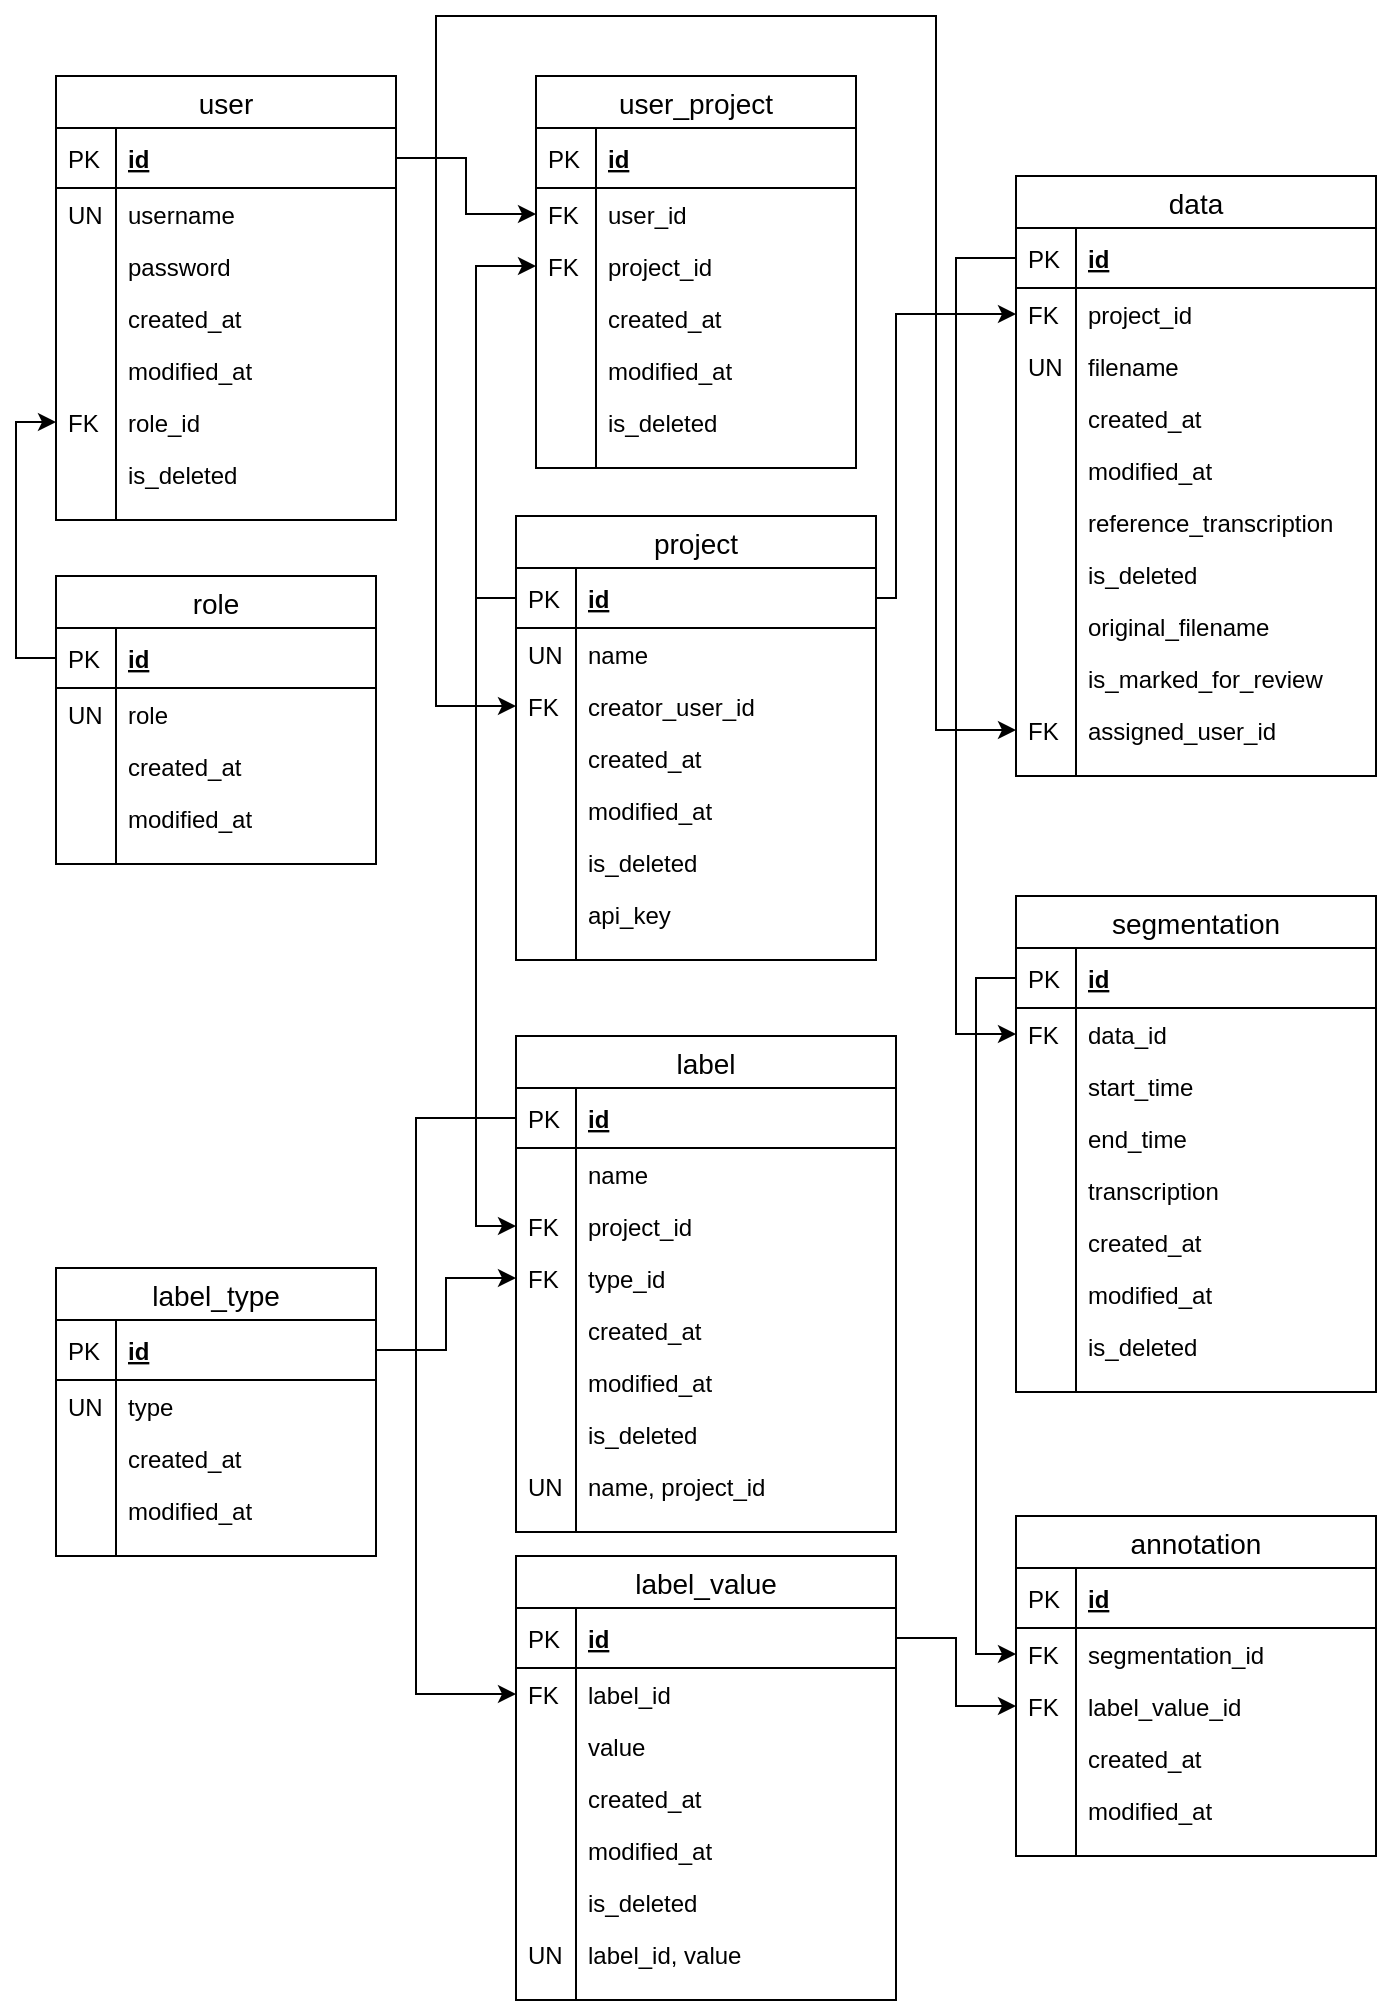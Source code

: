 <mxfile version="13.1.11" type="device"><diagram id="2tr82ef9kaFeDOgbSpE1" name="Page-1"><mxGraphModel dx="946" dy="646" grid="1" gridSize="10" guides="1" tooltips="1" connect="1" arrows="1" fold="1" page="1" pageScale="1" pageWidth="850" pageHeight="1100" math="0" shadow="0"><root><mxCell id="0"/><mxCell id="1" parent="0"/><mxCell id="nWLh1AnbuUHk495yyn_A-1" value="user" style="swimlane;fontStyle=0;childLayout=stackLayout;horizontal=1;startSize=26;horizontalStack=0;resizeParent=1;resizeParentMax=0;resizeLast=0;collapsible=1;marginBottom=0;align=center;fontSize=14;" parent="1" vertex="1"><mxGeometry x="40" y="80" width="170" height="222" as="geometry"/></mxCell><mxCell id="nWLh1AnbuUHk495yyn_A-2" value="id" style="shape=partialRectangle;top=0;left=0;right=0;bottom=1;align=left;verticalAlign=middle;fillColor=none;spacingLeft=34;spacingRight=4;overflow=hidden;rotatable=0;points=[[0,0.5],[1,0.5]];portConstraint=eastwest;dropTarget=0;fontStyle=5;fontSize=12;" parent="nWLh1AnbuUHk495yyn_A-1" vertex="1"><mxGeometry y="26" width="170" height="30" as="geometry"/></mxCell><mxCell id="nWLh1AnbuUHk495yyn_A-3" value="PK" style="shape=partialRectangle;top=0;left=0;bottom=0;fillColor=none;align=left;verticalAlign=middle;spacingLeft=4;spacingRight=4;overflow=hidden;rotatable=0;points=[];portConstraint=eastwest;part=1;fontSize=12;" parent="nWLh1AnbuUHk495yyn_A-2" vertex="1" connectable="0"><mxGeometry width="30" height="30" as="geometry"/></mxCell><mxCell id="nWLh1AnbuUHk495yyn_A-4" value="username" style="shape=partialRectangle;top=0;left=0;right=0;bottom=0;align=left;verticalAlign=top;fillColor=none;spacingLeft=34;spacingRight=4;overflow=hidden;rotatable=0;points=[[0,0.5],[1,0.5]];portConstraint=eastwest;dropTarget=0;fontSize=12;" parent="nWLh1AnbuUHk495yyn_A-1" vertex="1"><mxGeometry y="56" width="170" height="26" as="geometry"/></mxCell><mxCell id="nWLh1AnbuUHk495yyn_A-5" value="UN" style="shape=partialRectangle;top=0;left=0;bottom=0;fillColor=none;align=left;verticalAlign=top;spacingLeft=4;spacingRight=4;overflow=hidden;rotatable=0;points=[];portConstraint=eastwest;part=1;fontSize=12;" parent="nWLh1AnbuUHk495yyn_A-4" vertex="1" connectable="0"><mxGeometry width="30" height="26" as="geometry"/></mxCell><mxCell id="nWLh1AnbuUHk495yyn_A-6" value="password" style="shape=partialRectangle;top=0;left=0;right=0;bottom=0;align=left;verticalAlign=top;fillColor=none;spacingLeft=34;spacingRight=4;overflow=hidden;rotatable=0;points=[[0,0.5],[1,0.5]];portConstraint=eastwest;dropTarget=0;fontSize=12;" parent="nWLh1AnbuUHk495yyn_A-1" vertex="1"><mxGeometry y="82" width="170" height="26" as="geometry"/></mxCell><mxCell id="nWLh1AnbuUHk495yyn_A-7" value="" style="shape=partialRectangle;top=0;left=0;bottom=0;fillColor=none;align=left;verticalAlign=top;spacingLeft=4;spacingRight=4;overflow=hidden;rotatable=0;points=[];portConstraint=eastwest;part=1;fontSize=12;" parent="nWLh1AnbuUHk495yyn_A-6" vertex="1" connectable="0"><mxGeometry width="30" height="26" as="geometry"/></mxCell><mxCell id="nWLh1AnbuUHk495yyn_A-8" value="created_at" style="shape=partialRectangle;top=0;left=0;right=0;bottom=0;align=left;verticalAlign=top;fillColor=none;spacingLeft=34;spacingRight=4;overflow=hidden;rotatable=0;points=[[0,0.5],[1,0.5]];portConstraint=eastwest;dropTarget=0;fontSize=12;" parent="nWLh1AnbuUHk495yyn_A-1" vertex="1"><mxGeometry y="108" width="170" height="26" as="geometry"/></mxCell><mxCell id="nWLh1AnbuUHk495yyn_A-9" value="" style="shape=partialRectangle;top=0;left=0;bottom=0;fillColor=none;align=left;verticalAlign=top;spacingLeft=4;spacingRight=4;overflow=hidden;rotatable=0;points=[];portConstraint=eastwest;part=1;fontSize=12;" parent="nWLh1AnbuUHk495yyn_A-8" vertex="1" connectable="0"><mxGeometry width="30" height="26" as="geometry"/></mxCell><mxCell id="nWLh1AnbuUHk495yyn_A-37" value="modified_at" style="shape=partialRectangle;top=0;left=0;right=0;bottom=0;align=left;verticalAlign=top;fillColor=none;spacingLeft=34;spacingRight=4;overflow=hidden;rotatable=0;points=[[0,0.5],[1,0.5]];portConstraint=eastwest;dropTarget=0;fontSize=12;" parent="nWLh1AnbuUHk495yyn_A-1" vertex="1"><mxGeometry y="134" width="170" height="26" as="geometry"/></mxCell><mxCell id="nWLh1AnbuUHk495yyn_A-38" value="" style="shape=partialRectangle;top=0;left=0;bottom=0;fillColor=none;align=left;verticalAlign=top;spacingLeft=4;spacingRight=4;overflow=hidden;rotatable=0;points=[];portConstraint=eastwest;part=1;fontSize=12;" parent="nWLh1AnbuUHk495yyn_A-37" vertex="1" connectable="0"><mxGeometry width="30" height="26" as="geometry"/></mxCell><mxCell id="nWLh1AnbuUHk495yyn_A-41" value="role_id" style="shape=partialRectangle;top=0;left=0;right=0;bottom=0;align=left;verticalAlign=top;fillColor=none;spacingLeft=34;spacingRight=4;overflow=hidden;rotatable=0;points=[[0,0.5],[1,0.5]];portConstraint=eastwest;dropTarget=0;fontSize=12;" parent="nWLh1AnbuUHk495yyn_A-1" vertex="1"><mxGeometry y="160" width="170" height="26" as="geometry"/></mxCell><mxCell id="nWLh1AnbuUHk495yyn_A-42" value="FK" style="shape=partialRectangle;top=0;left=0;bottom=0;fillColor=none;align=left;verticalAlign=top;spacingLeft=4;spacingRight=4;overflow=hidden;rotatable=0;points=[];portConstraint=eastwest;part=1;fontSize=12;" parent="nWLh1AnbuUHk495yyn_A-41" vertex="1" connectable="0"><mxGeometry width="30" height="26" as="geometry"/></mxCell><mxCell id="nWLh1AnbuUHk495yyn_A-141" value="is_deleted" style="shape=partialRectangle;top=0;left=0;right=0;bottom=0;align=left;verticalAlign=top;fillColor=none;spacingLeft=34;spacingRight=4;overflow=hidden;rotatable=0;points=[[0,0.5],[1,0.5]];portConstraint=eastwest;dropTarget=0;fontSize=12;" parent="nWLh1AnbuUHk495yyn_A-1" vertex="1"><mxGeometry y="186" width="170" height="26" as="geometry"/></mxCell><mxCell id="nWLh1AnbuUHk495yyn_A-142" value="" style="shape=partialRectangle;top=0;left=0;bottom=0;fillColor=none;align=left;verticalAlign=top;spacingLeft=4;spacingRight=4;overflow=hidden;rotatable=0;points=[];portConstraint=eastwest;part=1;fontSize=12;" parent="nWLh1AnbuUHk495yyn_A-141" vertex="1" connectable="0"><mxGeometry width="30" height="26" as="geometry"/></mxCell><mxCell id="nWLh1AnbuUHk495yyn_A-10" value="" style="shape=partialRectangle;top=0;left=0;right=0;bottom=0;align=left;verticalAlign=top;fillColor=none;spacingLeft=34;spacingRight=4;overflow=hidden;rotatable=0;points=[[0,0.5],[1,0.5]];portConstraint=eastwest;dropTarget=0;fontSize=12;" parent="nWLh1AnbuUHk495yyn_A-1" vertex="1"><mxGeometry y="212" width="170" height="10" as="geometry"/></mxCell><mxCell id="nWLh1AnbuUHk495yyn_A-11" value="" style="shape=partialRectangle;top=0;left=0;bottom=0;fillColor=none;align=left;verticalAlign=top;spacingLeft=4;spacingRight=4;overflow=hidden;rotatable=0;points=[];portConstraint=eastwest;part=1;fontSize=12;" parent="nWLh1AnbuUHk495yyn_A-10" vertex="1" connectable="0"><mxGeometry width="30" height="10" as="geometry"/></mxCell><mxCell id="nWLh1AnbuUHk495yyn_A-12" value="project" style="swimlane;fontStyle=0;childLayout=stackLayout;horizontal=1;startSize=26;horizontalStack=0;resizeParent=1;resizeParentMax=0;resizeLast=0;collapsible=1;marginBottom=0;align=center;fontSize=14;" parent="1" vertex="1"><mxGeometry x="270" y="300" width="180" height="222" as="geometry"><mxRectangle x="270" y="300" width="70" height="26" as="alternateBounds"/></mxGeometry></mxCell><mxCell id="nWLh1AnbuUHk495yyn_A-13" value="id" style="shape=partialRectangle;top=0;left=0;right=0;bottom=1;align=left;verticalAlign=middle;fillColor=none;spacingLeft=34;spacingRight=4;overflow=hidden;rotatable=0;points=[[0,0.5],[1,0.5]];portConstraint=eastwest;dropTarget=0;fontStyle=5;fontSize=12;" parent="nWLh1AnbuUHk495yyn_A-12" vertex="1"><mxGeometry y="26" width="180" height="30" as="geometry"/></mxCell><mxCell id="nWLh1AnbuUHk495yyn_A-14" value="PK" style="shape=partialRectangle;top=0;left=0;bottom=0;fillColor=none;align=left;verticalAlign=middle;spacingLeft=4;spacingRight=4;overflow=hidden;rotatable=0;points=[];portConstraint=eastwest;part=1;fontSize=12;" parent="nWLh1AnbuUHk495yyn_A-13" vertex="1" connectable="0"><mxGeometry width="30" height="30" as="geometry"/></mxCell><mxCell id="nWLh1AnbuUHk495yyn_A-15" value="name" style="shape=partialRectangle;top=0;left=0;right=0;bottom=0;align=left;verticalAlign=top;fillColor=none;spacingLeft=34;spacingRight=4;overflow=hidden;rotatable=0;points=[[0,0.5],[1,0.5]];portConstraint=eastwest;dropTarget=0;fontSize=12;" parent="nWLh1AnbuUHk495yyn_A-12" vertex="1"><mxGeometry y="56" width="180" height="26" as="geometry"/></mxCell><mxCell id="nWLh1AnbuUHk495yyn_A-16" value="UN" style="shape=partialRectangle;top=0;left=0;bottom=0;fillColor=none;align=left;verticalAlign=top;spacingLeft=4;spacingRight=4;overflow=hidden;rotatable=0;points=[];portConstraint=eastwest;part=1;fontSize=12;" parent="nWLh1AnbuUHk495yyn_A-15" vertex="1" connectable="0"><mxGeometry width="30" height="26" as="geometry"/></mxCell><mxCell id="nWLh1AnbuUHk495yyn_A-17" value="creator_user_id" style="shape=partialRectangle;top=0;left=0;right=0;bottom=0;align=left;verticalAlign=top;fillColor=none;spacingLeft=34;spacingRight=4;overflow=hidden;rotatable=0;points=[[0,0.5],[1,0.5]];portConstraint=eastwest;dropTarget=0;fontSize=12;" parent="nWLh1AnbuUHk495yyn_A-12" vertex="1"><mxGeometry y="82" width="180" height="26" as="geometry"/></mxCell><mxCell id="nWLh1AnbuUHk495yyn_A-18" value="FK" style="shape=partialRectangle;top=0;left=0;bottom=0;fillColor=none;align=left;verticalAlign=top;spacingLeft=4;spacingRight=4;overflow=hidden;rotatable=0;points=[];portConstraint=eastwest;part=1;fontSize=12;" parent="nWLh1AnbuUHk495yyn_A-17" vertex="1" connectable="0"><mxGeometry width="30" height="26" as="geometry"/></mxCell><mxCell id="nWLh1AnbuUHk495yyn_A-19" value="created_at" style="shape=partialRectangle;top=0;left=0;right=0;bottom=0;align=left;verticalAlign=top;fillColor=none;spacingLeft=34;spacingRight=4;overflow=hidden;rotatable=0;points=[[0,0.5],[1,0.5]];portConstraint=eastwest;dropTarget=0;fontSize=12;" parent="nWLh1AnbuUHk495yyn_A-12" vertex="1"><mxGeometry y="108" width="180" height="26" as="geometry"/></mxCell><mxCell id="nWLh1AnbuUHk495yyn_A-20" value="" style="shape=partialRectangle;top=0;left=0;bottom=0;fillColor=none;align=left;verticalAlign=top;spacingLeft=4;spacingRight=4;overflow=hidden;rotatable=0;points=[];portConstraint=eastwest;part=1;fontSize=12;" parent="nWLh1AnbuUHk495yyn_A-19" vertex="1" connectable="0"><mxGeometry width="30" height="26" as="geometry"/></mxCell><mxCell id="nWLh1AnbuUHk495yyn_A-79" value="modified_at" style="shape=partialRectangle;top=0;left=0;right=0;bottom=0;align=left;verticalAlign=top;fillColor=none;spacingLeft=34;spacingRight=4;overflow=hidden;rotatable=0;points=[[0,0.5],[1,0.5]];portConstraint=eastwest;dropTarget=0;fontSize=12;" parent="nWLh1AnbuUHk495yyn_A-12" vertex="1"><mxGeometry y="134" width="180" height="26" as="geometry"/></mxCell><mxCell id="nWLh1AnbuUHk495yyn_A-80" value="" style="shape=partialRectangle;top=0;left=0;bottom=0;fillColor=none;align=left;verticalAlign=top;spacingLeft=4;spacingRight=4;overflow=hidden;rotatable=0;points=[];portConstraint=eastwest;part=1;fontSize=12;" parent="nWLh1AnbuUHk495yyn_A-79" vertex="1" connectable="0"><mxGeometry width="30" height="26" as="geometry"/></mxCell><mxCell id="nWLh1AnbuUHk495yyn_A-145" value="is_deleted" style="shape=partialRectangle;top=0;left=0;right=0;bottom=0;align=left;verticalAlign=top;fillColor=none;spacingLeft=34;spacingRight=4;overflow=hidden;rotatable=0;points=[[0,0.5],[1,0.5]];portConstraint=eastwest;dropTarget=0;fontSize=12;" parent="nWLh1AnbuUHk495yyn_A-12" vertex="1"><mxGeometry y="160" width="180" height="26" as="geometry"/></mxCell><mxCell id="nWLh1AnbuUHk495yyn_A-146" value="" style="shape=partialRectangle;top=0;left=0;bottom=0;fillColor=none;align=left;verticalAlign=top;spacingLeft=4;spacingRight=4;overflow=hidden;rotatable=0;points=[];portConstraint=eastwest;part=1;fontSize=12;" parent="nWLh1AnbuUHk495yyn_A-145" vertex="1" connectable="0"><mxGeometry width="30" height="26" as="geometry"/></mxCell><mxCell id="nWLh1AnbuUHk495yyn_A-185" value="api_key" style="shape=partialRectangle;top=0;left=0;right=0;bottom=0;align=left;verticalAlign=top;fillColor=none;spacingLeft=34;spacingRight=4;overflow=hidden;rotatable=0;points=[[0,0.5],[1,0.5]];portConstraint=eastwest;dropTarget=0;fontSize=12;" parent="nWLh1AnbuUHk495yyn_A-12" vertex="1"><mxGeometry y="186" width="180" height="26" as="geometry"/></mxCell><mxCell id="nWLh1AnbuUHk495yyn_A-186" value="" style="shape=partialRectangle;top=0;left=0;bottom=0;fillColor=none;align=left;verticalAlign=top;spacingLeft=4;spacingRight=4;overflow=hidden;rotatable=0;points=[];portConstraint=eastwest;part=1;fontSize=12;" parent="nWLh1AnbuUHk495yyn_A-185" vertex="1" connectable="0"><mxGeometry width="30" height="26" as="geometry"/></mxCell><mxCell id="nWLh1AnbuUHk495yyn_A-147" value="" style="shape=partialRectangle;top=0;left=0;right=0;bottom=0;align=left;verticalAlign=top;fillColor=none;spacingLeft=34;spacingRight=4;overflow=hidden;rotatable=0;points=[[0,0.5],[1,0.5]];portConstraint=eastwest;dropTarget=0;fontSize=12;" parent="nWLh1AnbuUHk495yyn_A-12" vertex="1"><mxGeometry y="212" width="180" height="10" as="geometry"/></mxCell><mxCell id="nWLh1AnbuUHk495yyn_A-148" value="" style="shape=partialRectangle;top=0;left=0;bottom=0;fillColor=none;align=left;verticalAlign=top;spacingLeft=4;spacingRight=4;overflow=hidden;rotatable=0;points=[];portConstraint=eastwest;part=1;fontSize=12;" parent="nWLh1AnbuUHk495yyn_A-147" vertex="1" connectable="0"><mxGeometry width="30" height="10" as="geometry"/></mxCell><mxCell id="nWLh1AnbuUHk495yyn_A-23" value="role" style="swimlane;fontStyle=0;childLayout=stackLayout;horizontal=1;startSize=26;horizontalStack=0;resizeParent=1;resizeParentMax=0;resizeLast=0;collapsible=1;marginBottom=0;align=center;fontSize=14;" parent="1" vertex="1"><mxGeometry x="40" y="330" width="160" height="144" as="geometry"><mxRectangle x="40" y="330" width="60" height="26" as="alternateBounds"/></mxGeometry></mxCell><mxCell id="nWLh1AnbuUHk495yyn_A-24" value="id" style="shape=partialRectangle;top=0;left=0;right=0;bottom=1;align=left;verticalAlign=middle;fillColor=none;spacingLeft=34;spacingRight=4;overflow=hidden;rotatable=0;points=[[0,0.5],[1,0.5]];portConstraint=eastwest;dropTarget=0;fontStyle=5;fontSize=12;" parent="nWLh1AnbuUHk495yyn_A-23" vertex="1"><mxGeometry y="26" width="160" height="30" as="geometry"/></mxCell><mxCell id="nWLh1AnbuUHk495yyn_A-25" value="PK" style="shape=partialRectangle;top=0;left=0;bottom=0;fillColor=none;align=left;verticalAlign=middle;spacingLeft=4;spacingRight=4;overflow=hidden;rotatable=0;points=[];portConstraint=eastwest;part=1;fontSize=12;" parent="nWLh1AnbuUHk495yyn_A-24" vertex="1" connectable="0"><mxGeometry width="30" height="30" as="geometry"/></mxCell><mxCell id="nWLh1AnbuUHk495yyn_A-26" value="role" style="shape=partialRectangle;top=0;left=0;right=0;bottom=0;align=left;verticalAlign=top;fillColor=none;spacingLeft=34;spacingRight=4;overflow=hidden;rotatable=0;points=[[0,0.5],[1,0.5]];portConstraint=eastwest;dropTarget=0;fontSize=12;" parent="nWLh1AnbuUHk495yyn_A-23" vertex="1"><mxGeometry y="56" width="160" height="26" as="geometry"/></mxCell><mxCell id="nWLh1AnbuUHk495yyn_A-27" value="UN" style="shape=partialRectangle;top=0;left=0;bottom=0;fillColor=none;align=left;verticalAlign=top;spacingLeft=4;spacingRight=4;overflow=hidden;rotatable=0;points=[];portConstraint=eastwest;part=1;fontSize=12;" parent="nWLh1AnbuUHk495yyn_A-26" vertex="1" connectable="0"><mxGeometry width="30" height="26" as="geometry"/></mxCell><mxCell id="nWLh1AnbuUHk495yyn_A-66" value="created_at" style="shape=partialRectangle;top=0;left=0;right=0;bottom=0;align=left;verticalAlign=top;fillColor=none;spacingLeft=34;spacingRight=4;overflow=hidden;rotatable=0;points=[[0,0.5],[1,0.5]];portConstraint=eastwest;dropTarget=0;fontSize=12;" parent="nWLh1AnbuUHk495yyn_A-23" vertex="1"><mxGeometry y="82" width="160" height="26" as="geometry"/></mxCell><mxCell id="nWLh1AnbuUHk495yyn_A-67" value="" style="shape=partialRectangle;top=0;left=0;bottom=0;fillColor=none;align=left;verticalAlign=top;spacingLeft=4;spacingRight=4;overflow=hidden;rotatable=0;points=[];portConstraint=eastwest;part=1;fontSize=12;" parent="nWLh1AnbuUHk495yyn_A-66" vertex="1" connectable="0"><mxGeometry width="30" height="26" as="geometry"/></mxCell><mxCell id="nWLh1AnbuUHk495yyn_A-28" value="modified_at" style="shape=partialRectangle;top=0;left=0;right=0;bottom=0;align=left;verticalAlign=top;fillColor=none;spacingLeft=34;spacingRight=4;overflow=hidden;rotatable=0;points=[[0,0.5],[1,0.5]];portConstraint=eastwest;dropTarget=0;fontSize=12;" parent="nWLh1AnbuUHk495yyn_A-23" vertex="1"><mxGeometry y="108" width="160" height="26" as="geometry"/></mxCell><mxCell id="nWLh1AnbuUHk495yyn_A-29" value="" style="shape=partialRectangle;top=0;left=0;bottom=0;fillColor=none;align=left;verticalAlign=top;spacingLeft=4;spacingRight=4;overflow=hidden;rotatable=0;points=[];portConstraint=eastwest;part=1;fontSize=12;" parent="nWLh1AnbuUHk495yyn_A-28" vertex="1" connectable="0"><mxGeometry width="30" height="26" as="geometry"/></mxCell><mxCell id="nWLh1AnbuUHk495yyn_A-32" value="" style="shape=partialRectangle;top=0;left=0;right=0;bottom=0;align=left;verticalAlign=top;fillColor=none;spacingLeft=34;spacingRight=4;overflow=hidden;rotatable=0;points=[[0,0.5],[1,0.5]];portConstraint=eastwest;dropTarget=0;fontSize=12;" parent="nWLh1AnbuUHk495yyn_A-23" vertex="1"><mxGeometry y="134" width="160" height="10" as="geometry"/></mxCell><mxCell id="nWLh1AnbuUHk495yyn_A-33" value="" style="shape=partialRectangle;top=0;left=0;bottom=0;fillColor=none;align=left;verticalAlign=top;spacingLeft=4;spacingRight=4;overflow=hidden;rotatable=0;points=[];portConstraint=eastwest;part=1;fontSize=12;" parent="nWLh1AnbuUHk495yyn_A-32" vertex="1" connectable="0"><mxGeometry width="30" height="10" as="geometry"/></mxCell><mxCell id="nWLh1AnbuUHk495yyn_A-43" style="edgeStyle=orthogonalEdgeStyle;rounded=0;orthogonalLoop=1;jettySize=auto;html=1;exitX=0;exitY=0.5;exitDx=0;exitDy=0;entryX=0;entryY=0.5;entryDx=0;entryDy=0;" parent="1" source="nWLh1AnbuUHk495yyn_A-24" target="nWLh1AnbuUHk495yyn_A-41" edge="1"><mxGeometry relative="1" as="geometry"/></mxCell><mxCell id="nWLh1AnbuUHk495yyn_A-44" value="data" style="swimlane;fontStyle=0;childLayout=stackLayout;horizontal=1;startSize=26;horizontalStack=0;resizeParent=1;resizeParentMax=0;resizeLast=0;collapsible=1;marginBottom=0;align=center;fontSize=14;" parent="1" vertex="1"><mxGeometry x="520" y="130" width="180" height="300" as="geometry"/></mxCell><mxCell id="nWLh1AnbuUHk495yyn_A-45" value="id" style="shape=partialRectangle;top=0;left=0;right=0;bottom=1;align=left;verticalAlign=middle;fillColor=none;spacingLeft=34;spacingRight=4;overflow=hidden;rotatable=0;points=[[0,0.5],[1,0.5]];portConstraint=eastwest;dropTarget=0;fontStyle=5;fontSize=12;" parent="nWLh1AnbuUHk495yyn_A-44" vertex="1"><mxGeometry y="26" width="180" height="30" as="geometry"/></mxCell><mxCell id="nWLh1AnbuUHk495yyn_A-46" value="PK" style="shape=partialRectangle;top=0;left=0;bottom=0;fillColor=none;align=left;verticalAlign=middle;spacingLeft=4;spacingRight=4;overflow=hidden;rotatable=0;points=[];portConstraint=eastwest;part=1;fontSize=12;" parent="nWLh1AnbuUHk495yyn_A-45" vertex="1" connectable="0"><mxGeometry width="30" height="30" as="geometry"/></mxCell><mxCell id="nWLh1AnbuUHk495yyn_A-47" value="project_id" style="shape=partialRectangle;top=0;left=0;right=0;bottom=0;align=left;verticalAlign=top;fillColor=none;spacingLeft=34;spacingRight=4;overflow=hidden;rotatable=0;points=[[0,0.5],[1,0.5]];portConstraint=eastwest;dropTarget=0;fontSize=12;" parent="nWLh1AnbuUHk495yyn_A-44" vertex="1"><mxGeometry y="56" width="180" height="26" as="geometry"/></mxCell><mxCell id="nWLh1AnbuUHk495yyn_A-48" value="FK" style="shape=partialRectangle;top=0;left=0;bottom=0;fillColor=none;align=left;verticalAlign=top;spacingLeft=4;spacingRight=4;overflow=hidden;rotatable=0;points=[];portConstraint=eastwest;part=1;fontSize=12;" parent="nWLh1AnbuUHk495yyn_A-47" vertex="1" connectable="0"><mxGeometry width="30" height="26" as="geometry"/></mxCell><mxCell id="nWLh1AnbuUHk495yyn_A-51" value="filename" style="shape=partialRectangle;top=0;left=0;right=0;bottom=0;align=left;verticalAlign=top;fillColor=none;spacingLeft=34;spacingRight=4;overflow=hidden;rotatable=0;points=[[0,0.5],[1,0.5]];portConstraint=eastwest;dropTarget=0;fontSize=12;" parent="nWLh1AnbuUHk495yyn_A-44" vertex="1"><mxGeometry y="82" width="180" height="26" as="geometry"/></mxCell><mxCell id="nWLh1AnbuUHk495yyn_A-52" value="UN" style="shape=partialRectangle;top=0;left=0;bottom=0;fillColor=none;align=left;verticalAlign=top;spacingLeft=4;spacingRight=4;overflow=hidden;rotatable=0;points=[];portConstraint=eastwest;part=1;fontSize=12;" parent="nWLh1AnbuUHk495yyn_A-51" vertex="1" connectable="0"><mxGeometry width="30" height="26" as="geometry"/></mxCell><mxCell id="nWLh1AnbuUHk495yyn_A-122" value="created_at" style="shape=partialRectangle;top=0;left=0;right=0;bottom=0;align=left;verticalAlign=top;fillColor=none;spacingLeft=34;spacingRight=4;overflow=hidden;rotatable=0;points=[[0,0.5],[1,0.5]];portConstraint=eastwest;dropTarget=0;fontSize=12;" parent="nWLh1AnbuUHk495yyn_A-44" vertex="1"><mxGeometry y="108" width="180" height="26" as="geometry"/></mxCell><mxCell id="nWLh1AnbuUHk495yyn_A-123" value="" style="shape=partialRectangle;top=0;left=0;bottom=0;fillColor=none;align=left;verticalAlign=top;spacingLeft=4;spacingRight=4;overflow=hidden;rotatable=0;points=[];portConstraint=eastwest;part=1;fontSize=12;" parent="nWLh1AnbuUHk495yyn_A-122" vertex="1" connectable="0"><mxGeometry width="30" height="26" as="geometry"/></mxCell><mxCell id="nWLh1AnbuUHk495yyn_A-124" value="modified_at" style="shape=partialRectangle;top=0;left=0;right=0;bottom=0;align=left;verticalAlign=top;fillColor=none;spacingLeft=34;spacingRight=4;overflow=hidden;rotatable=0;points=[[0,0.5],[1,0.5]];portConstraint=eastwest;dropTarget=0;fontSize=12;" parent="nWLh1AnbuUHk495yyn_A-44" vertex="1"><mxGeometry y="134" width="180" height="26" as="geometry"/></mxCell><mxCell id="nWLh1AnbuUHk495yyn_A-125" value="" style="shape=partialRectangle;top=0;left=0;bottom=0;fillColor=none;align=left;verticalAlign=top;spacingLeft=4;spacingRight=4;overflow=hidden;rotatable=0;points=[];portConstraint=eastwest;part=1;fontSize=12;" parent="nWLh1AnbuUHk495yyn_A-124" vertex="1" connectable="0"><mxGeometry width="30" height="26" as="geometry"/></mxCell><mxCell id="nWLh1AnbuUHk495yyn_A-127" value="reference_transcription" style="shape=partialRectangle;top=0;left=0;right=0;bottom=0;align=left;verticalAlign=top;fillColor=none;spacingLeft=34;spacingRight=4;overflow=hidden;rotatable=0;points=[[0,0.5],[1,0.5]];portConstraint=eastwest;dropTarget=0;fontSize=12;" parent="nWLh1AnbuUHk495yyn_A-44" vertex="1"><mxGeometry y="160" width="180" height="26" as="geometry"/></mxCell><mxCell id="nWLh1AnbuUHk495yyn_A-128" value="" style="shape=partialRectangle;top=0;left=0;bottom=0;fillColor=none;align=left;verticalAlign=top;spacingLeft=4;spacingRight=4;overflow=hidden;rotatable=0;points=[];portConstraint=eastwest;part=1;fontSize=12;" parent="nWLh1AnbuUHk495yyn_A-127" vertex="1" connectable="0"><mxGeometry width="30" height="26" as="geometry"/></mxCell><mxCell id="nWLh1AnbuUHk495yyn_A-139" value="is_deleted" style="shape=partialRectangle;top=0;left=0;right=0;bottom=0;align=left;verticalAlign=top;fillColor=none;spacingLeft=34;spacingRight=4;overflow=hidden;rotatable=0;points=[[0,0.5],[1,0.5]];portConstraint=eastwest;dropTarget=0;fontSize=12;" parent="nWLh1AnbuUHk495yyn_A-44" vertex="1"><mxGeometry y="186" width="180" height="26" as="geometry"/></mxCell><mxCell id="nWLh1AnbuUHk495yyn_A-140" value="" style="shape=partialRectangle;top=0;left=0;bottom=0;fillColor=none;align=left;verticalAlign=top;spacingLeft=4;spacingRight=4;overflow=hidden;rotatable=0;points=[];portConstraint=eastwest;part=1;fontSize=12;" parent="nWLh1AnbuUHk495yyn_A-139" vertex="1" connectable="0"><mxGeometry width="30" height="26" as="geometry"/></mxCell><mxCell id="nWLh1AnbuUHk495yyn_A-183" value="original_filename" style="shape=partialRectangle;top=0;left=0;right=0;bottom=0;align=left;verticalAlign=top;fillColor=none;spacingLeft=34;spacingRight=4;overflow=hidden;rotatable=0;points=[[0,0.5],[1,0.5]];portConstraint=eastwest;dropTarget=0;fontSize=12;" parent="nWLh1AnbuUHk495yyn_A-44" vertex="1"><mxGeometry y="212" width="180" height="26" as="geometry"/></mxCell><mxCell id="nWLh1AnbuUHk495yyn_A-184" value="" style="shape=partialRectangle;top=0;left=0;bottom=0;fillColor=none;align=left;verticalAlign=top;spacingLeft=4;spacingRight=4;overflow=hidden;rotatable=0;points=[];portConstraint=eastwest;part=1;fontSize=12;" parent="nWLh1AnbuUHk495yyn_A-183" vertex="1" connectable="0"><mxGeometry width="30" height="26" as="geometry"/></mxCell><mxCell id="nWLh1AnbuUHk495yyn_A-187" value="is_marked_for_review" style="shape=partialRectangle;top=0;left=0;right=0;bottom=0;align=left;verticalAlign=top;fillColor=none;spacingLeft=34;spacingRight=4;overflow=hidden;rotatable=0;points=[[0,0.5],[1,0.5]];portConstraint=eastwest;dropTarget=0;fontSize=12;" parent="nWLh1AnbuUHk495yyn_A-44" vertex="1"><mxGeometry y="238" width="180" height="26" as="geometry"/></mxCell><mxCell id="nWLh1AnbuUHk495yyn_A-188" value="" style="shape=partialRectangle;top=0;left=0;bottom=0;fillColor=none;align=left;verticalAlign=top;spacingLeft=4;spacingRight=4;overflow=hidden;rotatable=0;points=[];portConstraint=eastwest;part=1;fontSize=12;" parent="nWLh1AnbuUHk495yyn_A-187" vertex="1" connectable="0"><mxGeometry width="30" height="26" as="geometry"/></mxCell><mxCell id="nWLh1AnbuUHk495yyn_A-189" value="assigned_user_id" style="shape=partialRectangle;top=0;left=0;right=0;bottom=0;align=left;verticalAlign=top;fillColor=none;spacingLeft=34;spacingRight=4;overflow=hidden;rotatable=0;points=[[0,0.5],[1,0.5]];portConstraint=eastwest;dropTarget=0;fontSize=12;" parent="nWLh1AnbuUHk495yyn_A-44" vertex="1"><mxGeometry y="264" width="180" height="26" as="geometry"/></mxCell><mxCell id="nWLh1AnbuUHk495yyn_A-190" value="FK" style="shape=partialRectangle;top=0;left=0;bottom=0;fillColor=none;align=left;verticalAlign=top;spacingLeft=4;spacingRight=4;overflow=hidden;rotatable=0;points=[];portConstraint=eastwest;part=1;fontSize=12;" parent="nWLh1AnbuUHk495yyn_A-189" vertex="1" connectable="0"><mxGeometry width="30" height="26" as="geometry"/></mxCell><mxCell id="nWLh1AnbuUHk495yyn_A-53" value="" style="shape=partialRectangle;top=0;left=0;right=0;bottom=0;align=left;verticalAlign=top;fillColor=none;spacingLeft=34;spacingRight=4;overflow=hidden;rotatable=0;points=[[0,0.5],[1,0.5]];portConstraint=eastwest;dropTarget=0;fontSize=12;" parent="nWLh1AnbuUHk495yyn_A-44" vertex="1"><mxGeometry y="290" width="180" height="10" as="geometry"/></mxCell><mxCell id="nWLh1AnbuUHk495yyn_A-54" value="" style="shape=partialRectangle;top=0;left=0;bottom=0;fillColor=none;align=left;verticalAlign=top;spacingLeft=4;spacingRight=4;overflow=hidden;rotatable=0;points=[];portConstraint=eastwest;part=1;fontSize=12;" parent="nWLh1AnbuUHk495yyn_A-53" vertex="1" connectable="0"><mxGeometry width="30" height="10" as="geometry"/></mxCell><mxCell id="nWLh1AnbuUHk495yyn_A-55" value="annotation" style="swimlane;fontStyle=0;childLayout=stackLayout;horizontal=1;startSize=26;horizontalStack=0;resizeParent=1;resizeParentMax=0;resizeLast=0;collapsible=1;marginBottom=0;align=center;fontSize=14;" parent="1" vertex="1"><mxGeometry x="520" y="800" width="180" height="170" as="geometry"/></mxCell><mxCell id="nWLh1AnbuUHk495yyn_A-56" value="id" style="shape=partialRectangle;top=0;left=0;right=0;bottom=1;align=left;verticalAlign=middle;fillColor=none;spacingLeft=34;spacingRight=4;overflow=hidden;rotatable=0;points=[[0,0.5],[1,0.5]];portConstraint=eastwest;dropTarget=0;fontStyle=5;fontSize=12;" parent="nWLh1AnbuUHk495yyn_A-55" vertex="1"><mxGeometry y="26" width="180" height="30" as="geometry"/></mxCell><mxCell id="nWLh1AnbuUHk495yyn_A-57" value="PK" style="shape=partialRectangle;top=0;left=0;bottom=0;fillColor=none;align=left;verticalAlign=middle;spacingLeft=4;spacingRight=4;overflow=hidden;rotatable=0;points=[];portConstraint=eastwest;part=1;fontSize=12;" parent="nWLh1AnbuUHk495yyn_A-56" vertex="1" connectable="0"><mxGeometry width="30" height="30" as="geometry"/></mxCell><mxCell id="nWLh1AnbuUHk495yyn_A-60" value="segmentation_id" style="shape=partialRectangle;top=0;left=0;right=0;bottom=0;align=left;verticalAlign=top;fillColor=none;spacingLeft=34;spacingRight=4;overflow=hidden;rotatable=0;points=[[0,0.5],[1,0.5]];portConstraint=eastwest;dropTarget=0;fontSize=12;" parent="nWLh1AnbuUHk495yyn_A-55" vertex="1"><mxGeometry y="56" width="180" height="26" as="geometry"/></mxCell><mxCell id="nWLh1AnbuUHk495yyn_A-61" value="FK" style="shape=partialRectangle;top=0;left=0;bottom=0;fillColor=none;align=left;verticalAlign=top;spacingLeft=4;spacingRight=4;overflow=hidden;rotatable=0;points=[];portConstraint=eastwest;part=1;fontSize=12;" parent="nWLh1AnbuUHk495yyn_A-60" vertex="1" connectable="0"><mxGeometry width="30" height="26" as="geometry"/></mxCell><mxCell id="nWLh1AnbuUHk495yyn_A-62" value="label_value_id" style="shape=partialRectangle;top=0;left=0;right=0;bottom=0;align=left;verticalAlign=top;fillColor=none;spacingLeft=34;spacingRight=4;overflow=hidden;rotatable=0;points=[[0,0.5],[1,0.5]];portConstraint=eastwest;dropTarget=0;fontSize=12;" parent="nWLh1AnbuUHk495yyn_A-55" vertex="1"><mxGeometry y="82" width="180" height="26" as="geometry"/></mxCell><mxCell id="nWLh1AnbuUHk495yyn_A-63" value="FK" style="shape=partialRectangle;top=0;left=0;bottom=0;fillColor=none;align=left;verticalAlign=top;spacingLeft=4;spacingRight=4;overflow=hidden;rotatable=0;points=[];portConstraint=eastwest;part=1;fontSize=12;" parent="nWLh1AnbuUHk495yyn_A-62" vertex="1" connectable="0"><mxGeometry width="30" height="26" as="geometry"/></mxCell><mxCell id="nWLh1AnbuUHk495yyn_A-170" value="created_at" style="shape=partialRectangle;top=0;left=0;right=0;bottom=0;align=left;verticalAlign=top;fillColor=none;spacingLeft=34;spacingRight=4;overflow=hidden;rotatable=0;points=[[0,0.5],[1,0.5]];portConstraint=eastwest;dropTarget=0;fontSize=12;" parent="nWLh1AnbuUHk495yyn_A-55" vertex="1"><mxGeometry y="108" width="180" height="26" as="geometry"/></mxCell><mxCell id="nWLh1AnbuUHk495yyn_A-171" value="" style="shape=partialRectangle;top=0;left=0;bottom=0;fillColor=none;align=left;verticalAlign=top;spacingLeft=4;spacingRight=4;overflow=hidden;rotatable=0;points=[];portConstraint=eastwest;part=1;fontSize=12;" parent="nWLh1AnbuUHk495yyn_A-170" vertex="1" connectable="0"><mxGeometry width="30" height="26" as="geometry"/></mxCell><mxCell id="nWLh1AnbuUHk495yyn_A-180" value="modified_at" style="shape=partialRectangle;top=0;left=0;right=0;bottom=0;align=left;verticalAlign=top;fillColor=none;spacingLeft=34;spacingRight=4;overflow=hidden;rotatable=0;points=[[0,0.5],[1,0.5]];portConstraint=eastwest;dropTarget=0;fontSize=12;" parent="nWLh1AnbuUHk495yyn_A-55" vertex="1"><mxGeometry y="134" width="180" height="26" as="geometry"/></mxCell><mxCell id="nWLh1AnbuUHk495yyn_A-181" value="" style="shape=partialRectangle;top=0;left=0;bottom=0;fillColor=none;align=left;verticalAlign=top;spacingLeft=4;spacingRight=4;overflow=hidden;rotatable=0;points=[];portConstraint=eastwest;part=1;fontSize=12;" parent="nWLh1AnbuUHk495yyn_A-180" vertex="1" connectable="0"><mxGeometry width="30" height="26" as="geometry"/></mxCell><mxCell id="nWLh1AnbuUHk495yyn_A-64" value="" style="shape=partialRectangle;top=0;left=0;right=0;bottom=0;align=left;verticalAlign=top;fillColor=none;spacingLeft=34;spacingRight=4;overflow=hidden;rotatable=0;points=[[0,0.5],[1,0.5]];portConstraint=eastwest;dropTarget=0;fontSize=12;" parent="nWLh1AnbuUHk495yyn_A-55" vertex="1"><mxGeometry y="160" width="180" height="10" as="geometry"/></mxCell><mxCell id="nWLh1AnbuUHk495yyn_A-65" value="" style="shape=partialRectangle;top=0;left=0;bottom=0;fillColor=none;align=left;verticalAlign=top;spacingLeft=4;spacingRight=4;overflow=hidden;rotatable=0;points=[];portConstraint=eastwest;part=1;fontSize=12;" parent="nWLh1AnbuUHk495yyn_A-64" vertex="1" connectable="0"><mxGeometry width="30" height="10" as="geometry"/></mxCell><mxCell id="nWLh1AnbuUHk495yyn_A-68" value="label" style="swimlane;fontStyle=0;childLayout=stackLayout;horizontal=1;startSize=26;horizontalStack=0;resizeParent=1;resizeParentMax=0;resizeLast=0;collapsible=1;marginBottom=0;align=center;fontSize=14;" parent="1" vertex="1"><mxGeometry x="270" y="560" width="190" height="248" as="geometry"/></mxCell><mxCell id="nWLh1AnbuUHk495yyn_A-69" value="id" style="shape=partialRectangle;top=0;left=0;right=0;bottom=1;align=left;verticalAlign=middle;fillColor=none;spacingLeft=34;spacingRight=4;overflow=hidden;rotatable=0;points=[[0,0.5],[1,0.5]];portConstraint=eastwest;dropTarget=0;fontStyle=5;fontSize=12;" parent="nWLh1AnbuUHk495yyn_A-68" vertex="1"><mxGeometry y="26" width="190" height="30" as="geometry"/></mxCell><mxCell id="nWLh1AnbuUHk495yyn_A-70" value="PK" style="shape=partialRectangle;top=0;left=0;bottom=0;fillColor=none;align=left;verticalAlign=middle;spacingLeft=4;spacingRight=4;overflow=hidden;rotatable=0;points=[];portConstraint=eastwest;part=1;fontSize=12;" parent="nWLh1AnbuUHk495yyn_A-69" vertex="1" connectable="0"><mxGeometry width="30" height="30" as="geometry"/></mxCell><mxCell id="nWLh1AnbuUHk495yyn_A-71" value="name" style="shape=partialRectangle;top=0;left=0;right=0;bottom=0;align=left;verticalAlign=top;fillColor=none;spacingLeft=34;spacingRight=4;overflow=hidden;rotatable=0;points=[[0,0.5],[1,0.5]];portConstraint=eastwest;dropTarget=0;fontSize=12;" parent="nWLh1AnbuUHk495yyn_A-68" vertex="1"><mxGeometry y="56" width="190" height="26" as="geometry"/></mxCell><mxCell id="nWLh1AnbuUHk495yyn_A-72" value="" style="shape=partialRectangle;top=0;left=0;bottom=0;fillColor=none;align=left;verticalAlign=top;spacingLeft=4;spacingRight=4;overflow=hidden;rotatable=0;points=[];portConstraint=eastwest;part=1;fontSize=12;" parent="nWLh1AnbuUHk495yyn_A-71" vertex="1" connectable="0"><mxGeometry width="30" height="26" as="geometry"/></mxCell><mxCell id="nWLh1AnbuUHk495yyn_A-73" value="project_id" style="shape=partialRectangle;top=0;left=0;right=0;bottom=0;align=left;verticalAlign=top;fillColor=none;spacingLeft=34;spacingRight=4;overflow=hidden;rotatable=0;points=[[0,0.5],[1,0.5]];portConstraint=eastwest;dropTarget=0;fontSize=12;" parent="nWLh1AnbuUHk495yyn_A-68" vertex="1"><mxGeometry y="82" width="190" height="26" as="geometry"/></mxCell><mxCell id="nWLh1AnbuUHk495yyn_A-74" value="FK" style="shape=partialRectangle;top=0;left=0;bottom=0;fillColor=none;align=left;verticalAlign=top;spacingLeft=4;spacingRight=4;overflow=hidden;rotatable=0;points=[];portConstraint=eastwest;part=1;fontSize=12;" parent="nWLh1AnbuUHk495yyn_A-73" vertex="1" connectable="0"><mxGeometry width="30" height="26" as="geometry"/></mxCell><mxCell id="nWLh1AnbuUHk495yyn_A-75" value="type_id" style="shape=partialRectangle;top=0;left=0;right=0;bottom=0;align=left;verticalAlign=top;fillColor=none;spacingLeft=34;spacingRight=4;overflow=hidden;rotatable=0;points=[[0,0.5],[1,0.5]];portConstraint=eastwest;dropTarget=0;fontSize=12;" parent="nWLh1AnbuUHk495yyn_A-68" vertex="1"><mxGeometry y="108" width="190" height="26" as="geometry"/></mxCell><mxCell id="nWLh1AnbuUHk495yyn_A-76" value="FK" style="shape=partialRectangle;top=0;left=0;bottom=0;fillColor=none;align=left;verticalAlign=top;spacingLeft=4;spacingRight=4;overflow=hidden;rotatable=0;points=[];portConstraint=eastwest;part=1;fontSize=12;" parent="nWLh1AnbuUHk495yyn_A-75" vertex="1" connectable="0"><mxGeometry width="30" height="26" as="geometry"/></mxCell><mxCell id="nWLh1AnbuUHk495yyn_A-162" value="created_at" style="shape=partialRectangle;top=0;left=0;right=0;bottom=0;align=left;verticalAlign=top;fillColor=none;spacingLeft=34;spacingRight=4;overflow=hidden;rotatable=0;points=[[0,0.5],[1,0.5]];portConstraint=eastwest;dropTarget=0;fontSize=12;" parent="nWLh1AnbuUHk495yyn_A-68" vertex="1"><mxGeometry y="134" width="190" height="26" as="geometry"/></mxCell><mxCell id="nWLh1AnbuUHk495yyn_A-163" value="" style="shape=partialRectangle;top=0;left=0;bottom=0;fillColor=none;align=left;verticalAlign=top;spacingLeft=4;spacingRight=4;overflow=hidden;rotatable=0;points=[];portConstraint=eastwest;part=1;fontSize=12;" parent="nWLh1AnbuUHk495yyn_A-162" vertex="1" connectable="0"><mxGeometry width="30" height="26" as="geometry"/></mxCell><mxCell id="nWLh1AnbuUHk495yyn_A-164" value="modified_at" style="shape=partialRectangle;top=0;left=0;right=0;bottom=0;align=left;verticalAlign=top;fillColor=none;spacingLeft=34;spacingRight=4;overflow=hidden;rotatable=0;points=[[0,0.5],[1,0.5]];portConstraint=eastwest;dropTarget=0;fontSize=12;" parent="nWLh1AnbuUHk495yyn_A-68" vertex="1"><mxGeometry y="160" width="190" height="26" as="geometry"/></mxCell><mxCell id="nWLh1AnbuUHk495yyn_A-165" value="" style="shape=partialRectangle;top=0;left=0;bottom=0;fillColor=none;align=left;verticalAlign=top;spacingLeft=4;spacingRight=4;overflow=hidden;rotatable=0;points=[];portConstraint=eastwest;part=1;fontSize=12;" parent="nWLh1AnbuUHk495yyn_A-164" vertex="1" connectable="0"><mxGeometry width="30" height="26" as="geometry"/></mxCell><mxCell id="nWLh1AnbuUHk495yyn_A-208" value="is_deleted" style="shape=partialRectangle;top=0;left=0;right=0;bottom=0;align=left;verticalAlign=top;fillColor=none;spacingLeft=34;spacingRight=4;overflow=hidden;rotatable=0;points=[[0,0.5],[1,0.5]];portConstraint=eastwest;dropTarget=0;fontSize=12;" parent="nWLh1AnbuUHk495yyn_A-68" vertex="1"><mxGeometry y="186" width="190" height="26" as="geometry"/></mxCell><mxCell id="nWLh1AnbuUHk495yyn_A-209" value="" style="shape=partialRectangle;top=0;left=0;bottom=0;fillColor=none;align=left;verticalAlign=top;spacingLeft=4;spacingRight=4;overflow=hidden;rotatable=0;points=[];portConstraint=eastwest;part=1;fontSize=12;" parent="nWLh1AnbuUHk495yyn_A-208" vertex="1" connectable="0"><mxGeometry width="30" height="26" as="geometry"/></mxCell><mxCell id="nWLh1AnbuUHk495yyn_A-166" value="name, project_id" style="shape=partialRectangle;top=0;left=0;right=0;bottom=0;align=left;verticalAlign=top;fillColor=none;spacingLeft=34;spacingRight=4;overflow=hidden;rotatable=0;points=[[0,0.5],[1,0.5]];portConstraint=eastwest;dropTarget=0;fontSize=12;" parent="nWLh1AnbuUHk495yyn_A-68" vertex="1"><mxGeometry y="212" width="190" height="26" as="geometry"/></mxCell><mxCell id="nWLh1AnbuUHk495yyn_A-167" value="UN" style="shape=partialRectangle;top=0;left=0;bottom=0;fillColor=none;align=left;verticalAlign=top;spacingLeft=4;spacingRight=4;overflow=hidden;rotatable=0;points=[];portConstraint=eastwest;part=1;fontSize=12;" parent="nWLh1AnbuUHk495yyn_A-166" vertex="1" connectable="0"><mxGeometry width="30" height="26" as="geometry"/></mxCell><mxCell id="nWLh1AnbuUHk495yyn_A-77" value="" style="shape=partialRectangle;top=0;left=0;right=0;bottom=0;align=left;verticalAlign=top;fillColor=none;spacingLeft=34;spacingRight=4;overflow=hidden;rotatable=0;points=[[0,0.5],[1,0.5]];portConstraint=eastwest;dropTarget=0;fontSize=12;" parent="nWLh1AnbuUHk495yyn_A-68" vertex="1"><mxGeometry y="238" width="190" height="10" as="geometry"/></mxCell><mxCell id="nWLh1AnbuUHk495yyn_A-78" value="" style="shape=partialRectangle;top=0;left=0;bottom=0;fillColor=none;align=left;verticalAlign=top;spacingLeft=4;spacingRight=4;overflow=hidden;rotatable=0;points=[];portConstraint=eastwest;part=1;fontSize=12;" parent="nWLh1AnbuUHk495yyn_A-77" vertex="1" connectable="0"><mxGeometry width="30" height="10" as="geometry"/></mxCell><mxCell id="nWLh1AnbuUHk495yyn_A-82" value="user_project" style="swimlane;fontStyle=0;childLayout=stackLayout;horizontal=1;startSize=26;horizontalStack=0;resizeParent=1;resizeParentMax=0;resizeLast=0;collapsible=1;marginBottom=0;align=center;fontSize=14;" parent="1" vertex="1"><mxGeometry x="280" y="80" width="160" height="196" as="geometry"/></mxCell><mxCell id="nWLh1AnbuUHk495yyn_A-83" value="id" style="shape=partialRectangle;top=0;left=0;right=0;bottom=1;align=left;verticalAlign=middle;fillColor=none;spacingLeft=34;spacingRight=4;overflow=hidden;rotatable=0;points=[[0,0.5],[1,0.5]];portConstraint=eastwest;dropTarget=0;fontStyle=5;fontSize=12;" parent="nWLh1AnbuUHk495yyn_A-82" vertex="1"><mxGeometry y="26" width="160" height="30" as="geometry"/></mxCell><mxCell id="nWLh1AnbuUHk495yyn_A-84" value="PK" style="shape=partialRectangle;top=0;left=0;bottom=0;fillColor=none;align=left;verticalAlign=middle;spacingLeft=4;spacingRight=4;overflow=hidden;rotatable=0;points=[];portConstraint=eastwest;part=1;fontSize=12;" parent="nWLh1AnbuUHk495yyn_A-83" vertex="1" connectable="0"><mxGeometry width="30" height="30" as="geometry"/></mxCell><mxCell id="nWLh1AnbuUHk495yyn_A-85" value="user_id" style="shape=partialRectangle;top=0;left=0;right=0;bottom=0;align=left;verticalAlign=top;fillColor=none;spacingLeft=34;spacingRight=4;overflow=hidden;rotatable=0;points=[[0,0.5],[1,0.5]];portConstraint=eastwest;dropTarget=0;fontSize=12;" parent="nWLh1AnbuUHk495yyn_A-82" vertex="1"><mxGeometry y="56" width="160" height="26" as="geometry"/></mxCell><mxCell id="nWLh1AnbuUHk495yyn_A-86" value="FK" style="shape=partialRectangle;top=0;left=0;bottom=0;fillColor=none;align=left;verticalAlign=top;spacingLeft=4;spacingRight=4;overflow=hidden;rotatable=0;points=[];portConstraint=eastwest;part=1;fontSize=12;" parent="nWLh1AnbuUHk495yyn_A-85" vertex="1" connectable="0"><mxGeometry width="30" height="26" as="geometry"/></mxCell><mxCell id="nWLh1AnbuUHk495yyn_A-87" value="project_id" style="shape=partialRectangle;top=0;left=0;right=0;bottom=0;align=left;verticalAlign=top;fillColor=none;spacingLeft=34;spacingRight=4;overflow=hidden;rotatable=0;points=[[0,0.5],[1,0.5]];portConstraint=eastwest;dropTarget=0;fontSize=12;" parent="nWLh1AnbuUHk495yyn_A-82" vertex="1"><mxGeometry y="82" width="160" height="26" as="geometry"/></mxCell><mxCell id="nWLh1AnbuUHk495yyn_A-88" value="FK" style="shape=partialRectangle;top=0;left=0;bottom=0;fillColor=none;align=left;verticalAlign=top;spacingLeft=4;spacingRight=4;overflow=hidden;rotatable=0;points=[];portConstraint=eastwest;part=1;fontSize=12;" parent="nWLh1AnbuUHk495yyn_A-87" vertex="1" connectable="0"><mxGeometry width="30" height="26" as="geometry"/></mxCell><mxCell id="nWLh1AnbuUHk495yyn_A-89" value="created_at" style="shape=partialRectangle;top=0;left=0;right=0;bottom=0;align=left;verticalAlign=top;fillColor=none;spacingLeft=34;spacingRight=4;overflow=hidden;rotatable=0;points=[[0,0.5],[1,0.5]];portConstraint=eastwest;dropTarget=0;fontSize=12;" parent="nWLh1AnbuUHk495yyn_A-82" vertex="1"><mxGeometry y="108" width="160" height="26" as="geometry"/></mxCell><mxCell id="nWLh1AnbuUHk495yyn_A-90" value="" style="shape=partialRectangle;top=0;left=0;bottom=0;fillColor=none;align=left;verticalAlign=top;spacingLeft=4;spacingRight=4;overflow=hidden;rotatable=0;points=[];portConstraint=eastwest;part=1;fontSize=12;" parent="nWLh1AnbuUHk495yyn_A-89" vertex="1" connectable="0"><mxGeometry width="30" height="26" as="geometry"/></mxCell><mxCell id="nWLh1AnbuUHk495yyn_A-91" value="modified_at" style="shape=partialRectangle;top=0;left=0;right=0;bottom=0;align=left;verticalAlign=top;fillColor=none;spacingLeft=34;spacingRight=4;overflow=hidden;rotatable=0;points=[[0,0.5],[1,0.5]];portConstraint=eastwest;dropTarget=0;fontSize=12;" parent="nWLh1AnbuUHk495yyn_A-82" vertex="1"><mxGeometry y="134" width="160" height="26" as="geometry"/></mxCell><mxCell id="nWLh1AnbuUHk495yyn_A-92" value="" style="shape=partialRectangle;top=0;left=0;bottom=0;fillColor=none;align=left;verticalAlign=top;spacingLeft=4;spacingRight=4;overflow=hidden;rotatable=0;points=[];portConstraint=eastwest;part=1;fontSize=12;" parent="nWLh1AnbuUHk495yyn_A-91" vertex="1" connectable="0"><mxGeometry width="30" height="26" as="geometry"/></mxCell><mxCell id="nWLh1AnbuUHk495yyn_A-143" value="is_deleted" style="shape=partialRectangle;top=0;left=0;right=0;bottom=0;align=left;verticalAlign=top;fillColor=none;spacingLeft=34;spacingRight=4;overflow=hidden;rotatable=0;points=[[0,0.5],[1,0.5]];portConstraint=eastwest;dropTarget=0;fontSize=12;" parent="nWLh1AnbuUHk495yyn_A-82" vertex="1"><mxGeometry y="160" width="160" height="26" as="geometry"/></mxCell><mxCell id="nWLh1AnbuUHk495yyn_A-144" value="" style="shape=partialRectangle;top=0;left=0;bottom=0;fillColor=none;align=left;verticalAlign=top;spacingLeft=4;spacingRight=4;overflow=hidden;rotatable=0;points=[];portConstraint=eastwest;part=1;fontSize=12;" parent="nWLh1AnbuUHk495yyn_A-143" vertex="1" connectable="0"><mxGeometry width="30" height="26" as="geometry"/></mxCell><mxCell id="nWLh1AnbuUHk495yyn_A-95" value="" style="shape=partialRectangle;top=0;left=0;right=0;bottom=0;align=left;verticalAlign=top;fillColor=none;spacingLeft=34;spacingRight=4;overflow=hidden;rotatable=0;points=[[0,0.5],[1,0.5]];portConstraint=eastwest;dropTarget=0;fontSize=12;" parent="nWLh1AnbuUHk495yyn_A-82" vertex="1"><mxGeometry y="186" width="160" height="10" as="geometry"/></mxCell><mxCell id="nWLh1AnbuUHk495yyn_A-96" value="" style="shape=partialRectangle;top=0;left=0;bottom=0;fillColor=none;align=left;verticalAlign=top;spacingLeft=4;spacingRight=4;overflow=hidden;rotatable=0;points=[];portConstraint=eastwest;part=1;fontSize=12;" parent="nWLh1AnbuUHk495yyn_A-95" vertex="1" connectable="0"><mxGeometry width="30" height="10" as="geometry"/></mxCell><mxCell id="nWLh1AnbuUHk495yyn_A-97" style="edgeStyle=orthogonalEdgeStyle;rounded=0;orthogonalLoop=1;jettySize=auto;html=1;exitX=1;exitY=0.5;exitDx=0;exitDy=0;entryX=0;entryY=0.5;entryDx=0;entryDy=0;" parent="1" source="nWLh1AnbuUHk495yyn_A-2" target="nWLh1AnbuUHk495yyn_A-85" edge="1"><mxGeometry relative="1" as="geometry"/></mxCell><mxCell id="nWLh1AnbuUHk495yyn_A-98" style="edgeStyle=orthogonalEdgeStyle;rounded=0;orthogonalLoop=1;jettySize=auto;html=1;exitX=0;exitY=0.5;exitDx=0;exitDy=0;entryX=0;entryY=0.5;entryDx=0;entryDy=0;" parent="1" source="nWLh1AnbuUHk495yyn_A-13" target="nWLh1AnbuUHk495yyn_A-87" edge="1"><mxGeometry relative="1" as="geometry"><mxPoint x="250" y="175" as="targetPoint"/><Array as="points"><mxPoint x="250" y="341"/><mxPoint x="250" y="175"/></Array></mxGeometry></mxCell><mxCell id="nWLh1AnbuUHk495yyn_A-109" style="edgeStyle=orthogonalEdgeStyle;rounded=0;orthogonalLoop=1;jettySize=auto;html=1;exitX=1;exitY=0.5;exitDx=0;exitDy=0;entryX=0;entryY=0.5;entryDx=0;entryDy=0;" parent="1" source="nWLh1AnbuUHk495yyn_A-2" target="nWLh1AnbuUHk495yyn_A-17" edge="1"><mxGeometry relative="1" as="geometry"><mxPoint x="390" y="40" as="targetPoint"/><Array as="points"><mxPoint x="230" y="121"/><mxPoint x="230" y="395"/></Array></mxGeometry></mxCell><mxCell id="nWLh1AnbuUHk495yyn_A-110" style="edgeStyle=orthogonalEdgeStyle;rounded=0;orthogonalLoop=1;jettySize=auto;html=1;exitX=1;exitY=0.5;exitDx=0;exitDy=0;entryX=0;entryY=0.5;entryDx=0;entryDy=0;" parent="1" source="nWLh1AnbuUHk495yyn_A-13" target="nWLh1AnbuUHk495yyn_A-47" edge="1"><mxGeometry relative="1" as="geometry"><Array as="points"><mxPoint x="460" y="341"/><mxPoint x="460" y="199"/></Array></mxGeometry></mxCell><mxCell id="nWLh1AnbuUHk495yyn_A-112" style="edgeStyle=orthogonalEdgeStyle;rounded=0;orthogonalLoop=1;jettySize=auto;html=1;exitX=0;exitY=0.5;exitDx=0;exitDy=0;entryX=0;entryY=0.5;entryDx=0;entryDy=0;" parent="1" source="nWLh1AnbuUHk495yyn_A-13" target="nWLh1AnbuUHk495yyn_A-73" edge="1"><mxGeometry relative="1" as="geometry"><Array as="points"><mxPoint x="250" y="341"/><mxPoint x="250" y="655"/></Array></mxGeometry></mxCell><mxCell id="nWLh1AnbuUHk495yyn_A-113" value="segmentation" style="swimlane;fontStyle=0;childLayout=stackLayout;horizontal=1;startSize=26;horizontalStack=0;resizeParent=1;resizeParentMax=0;resizeLast=0;collapsible=1;marginBottom=0;align=center;fontSize=14;" parent="1" vertex="1"><mxGeometry x="520" y="490" width="180" height="248" as="geometry"/></mxCell><mxCell id="nWLh1AnbuUHk495yyn_A-114" value="id" style="shape=partialRectangle;top=0;left=0;right=0;bottom=1;align=left;verticalAlign=middle;fillColor=none;spacingLeft=34;spacingRight=4;overflow=hidden;rotatable=0;points=[[0,0.5],[1,0.5]];portConstraint=eastwest;dropTarget=0;fontStyle=5;fontSize=12;" parent="nWLh1AnbuUHk495yyn_A-113" vertex="1"><mxGeometry y="26" width="180" height="30" as="geometry"/></mxCell><mxCell id="nWLh1AnbuUHk495yyn_A-115" value="PK" style="shape=partialRectangle;top=0;left=0;bottom=0;fillColor=none;align=left;verticalAlign=middle;spacingLeft=4;spacingRight=4;overflow=hidden;rotatable=0;points=[];portConstraint=eastwest;part=1;fontSize=12;" parent="nWLh1AnbuUHk495yyn_A-114" vertex="1" connectable="0"><mxGeometry width="30" height="30" as="geometry"/></mxCell><mxCell id="nWLh1AnbuUHk495yyn_A-116" value="data_id" style="shape=partialRectangle;top=0;left=0;right=0;bottom=0;align=left;verticalAlign=top;fillColor=none;spacingLeft=34;spacingRight=4;overflow=hidden;rotatable=0;points=[[0,0.5],[1,0.5]];portConstraint=eastwest;dropTarget=0;fontSize=12;" parent="nWLh1AnbuUHk495yyn_A-113" vertex="1"><mxGeometry y="56" width="180" height="26" as="geometry"/></mxCell><mxCell id="nWLh1AnbuUHk495yyn_A-117" value="FK" style="shape=partialRectangle;top=0;left=0;bottom=0;fillColor=none;align=left;verticalAlign=top;spacingLeft=4;spacingRight=4;overflow=hidden;rotatable=0;points=[];portConstraint=eastwest;part=1;fontSize=12;" parent="nWLh1AnbuUHk495yyn_A-116" vertex="1" connectable="0"><mxGeometry width="30" height="26" as="geometry"/></mxCell><mxCell id="nWLh1AnbuUHk495yyn_A-118" value="start_time" style="shape=partialRectangle;top=0;left=0;right=0;bottom=0;align=left;verticalAlign=top;fillColor=none;spacingLeft=34;spacingRight=4;overflow=hidden;rotatable=0;points=[[0,0.5],[1,0.5]];portConstraint=eastwest;dropTarget=0;fontSize=12;" parent="nWLh1AnbuUHk495yyn_A-113" vertex="1"><mxGeometry y="82" width="180" height="26" as="geometry"/></mxCell><mxCell id="nWLh1AnbuUHk495yyn_A-119" value="" style="shape=partialRectangle;top=0;left=0;bottom=0;fillColor=none;align=left;verticalAlign=top;spacingLeft=4;spacingRight=4;overflow=hidden;rotatable=0;points=[];portConstraint=eastwest;part=1;fontSize=12;" parent="nWLh1AnbuUHk495yyn_A-118" vertex="1" connectable="0"><mxGeometry width="30" height="26" as="geometry"/></mxCell><mxCell id="nWLh1AnbuUHk495yyn_A-129" value="end_time" style="shape=partialRectangle;top=0;left=0;right=0;bottom=0;align=left;verticalAlign=top;fillColor=none;spacingLeft=34;spacingRight=4;overflow=hidden;rotatable=0;points=[[0,0.5],[1,0.5]];portConstraint=eastwest;dropTarget=0;fontSize=12;" parent="nWLh1AnbuUHk495yyn_A-113" vertex="1"><mxGeometry y="108" width="180" height="26" as="geometry"/></mxCell><mxCell id="nWLh1AnbuUHk495yyn_A-130" value="" style="shape=partialRectangle;top=0;left=0;bottom=0;fillColor=none;align=left;verticalAlign=top;spacingLeft=4;spacingRight=4;overflow=hidden;rotatable=0;points=[];portConstraint=eastwest;part=1;fontSize=12;" parent="nWLh1AnbuUHk495yyn_A-129" vertex="1" connectable="0"><mxGeometry width="30" height="26" as="geometry"/></mxCell><mxCell id="nWLh1AnbuUHk495yyn_A-131" value="transcription" style="shape=partialRectangle;top=0;left=0;right=0;bottom=0;align=left;verticalAlign=top;fillColor=none;spacingLeft=34;spacingRight=4;overflow=hidden;rotatable=0;points=[[0,0.5],[1,0.5]];portConstraint=eastwest;dropTarget=0;fontSize=12;" parent="nWLh1AnbuUHk495yyn_A-113" vertex="1"><mxGeometry y="134" width="180" height="26" as="geometry"/></mxCell><mxCell id="nWLh1AnbuUHk495yyn_A-132" value="" style="shape=partialRectangle;top=0;left=0;bottom=0;fillColor=none;align=left;verticalAlign=top;spacingLeft=4;spacingRight=4;overflow=hidden;rotatable=0;points=[];portConstraint=eastwest;part=1;fontSize=12;" parent="nWLh1AnbuUHk495yyn_A-131" vertex="1" connectable="0"><mxGeometry width="30" height="26" as="geometry"/></mxCell><mxCell id="nWLh1AnbuUHk495yyn_A-133" value="created_at" style="shape=partialRectangle;top=0;left=0;right=0;bottom=0;align=left;verticalAlign=top;fillColor=none;spacingLeft=34;spacingRight=4;overflow=hidden;rotatable=0;points=[[0,0.5],[1,0.5]];portConstraint=eastwest;dropTarget=0;fontSize=12;" parent="nWLh1AnbuUHk495yyn_A-113" vertex="1"><mxGeometry y="160" width="180" height="26" as="geometry"/></mxCell><mxCell id="nWLh1AnbuUHk495yyn_A-134" value="" style="shape=partialRectangle;top=0;left=0;bottom=0;fillColor=none;align=left;verticalAlign=top;spacingLeft=4;spacingRight=4;overflow=hidden;rotatable=0;points=[];portConstraint=eastwest;part=1;fontSize=12;" parent="nWLh1AnbuUHk495yyn_A-133" vertex="1" connectable="0"><mxGeometry width="30" height="26" as="geometry"/></mxCell><mxCell id="nWLh1AnbuUHk495yyn_A-135" value="modified_at" style="shape=partialRectangle;top=0;left=0;right=0;bottom=0;align=left;verticalAlign=top;fillColor=none;spacingLeft=34;spacingRight=4;overflow=hidden;rotatable=0;points=[[0,0.5],[1,0.5]];portConstraint=eastwest;dropTarget=0;fontSize=12;" parent="nWLh1AnbuUHk495yyn_A-113" vertex="1"><mxGeometry y="186" width="180" height="26" as="geometry"/></mxCell><mxCell id="nWLh1AnbuUHk495yyn_A-136" value="" style="shape=partialRectangle;top=0;left=0;bottom=0;fillColor=none;align=left;verticalAlign=top;spacingLeft=4;spacingRight=4;overflow=hidden;rotatable=0;points=[];portConstraint=eastwest;part=1;fontSize=12;" parent="nWLh1AnbuUHk495yyn_A-135" vertex="1" connectable="0"><mxGeometry width="30" height="26" as="geometry"/></mxCell><mxCell id="nWLh1AnbuUHk495yyn_A-137" value="is_deleted" style="shape=partialRectangle;top=0;left=0;right=0;bottom=0;align=left;verticalAlign=top;fillColor=none;spacingLeft=34;spacingRight=4;overflow=hidden;rotatable=0;points=[[0,0.5],[1,0.5]];portConstraint=eastwest;dropTarget=0;fontSize=12;" parent="nWLh1AnbuUHk495yyn_A-113" vertex="1"><mxGeometry y="212" width="180" height="26" as="geometry"/></mxCell><mxCell id="nWLh1AnbuUHk495yyn_A-138" value="" style="shape=partialRectangle;top=0;left=0;bottom=0;fillColor=none;align=left;verticalAlign=top;spacingLeft=4;spacingRight=4;overflow=hidden;rotatable=0;points=[];portConstraint=eastwest;part=1;fontSize=12;" parent="nWLh1AnbuUHk495yyn_A-137" vertex="1" connectable="0"><mxGeometry width="30" height="26" as="geometry"/></mxCell><mxCell id="nWLh1AnbuUHk495yyn_A-120" value="" style="shape=partialRectangle;top=0;left=0;right=0;bottom=0;align=left;verticalAlign=top;fillColor=none;spacingLeft=34;spacingRight=4;overflow=hidden;rotatable=0;points=[[0,0.5],[1,0.5]];portConstraint=eastwest;dropTarget=0;fontSize=12;" parent="nWLh1AnbuUHk495yyn_A-113" vertex="1"><mxGeometry y="238" width="180" height="10" as="geometry"/></mxCell><mxCell id="nWLh1AnbuUHk495yyn_A-121" value="" style="shape=partialRectangle;top=0;left=0;bottom=0;fillColor=none;align=left;verticalAlign=top;spacingLeft=4;spacingRight=4;overflow=hidden;rotatable=0;points=[];portConstraint=eastwest;part=1;fontSize=12;" parent="nWLh1AnbuUHk495yyn_A-120" vertex="1" connectable="0"><mxGeometry width="30" height="10" as="geometry"/></mxCell><mxCell id="nWLh1AnbuUHk495yyn_A-126" style="edgeStyle=orthogonalEdgeStyle;rounded=0;orthogonalLoop=1;jettySize=auto;html=1;exitX=0;exitY=0.5;exitDx=0;exitDy=0;entryX=0;entryY=0.5;entryDx=0;entryDy=0;" parent="1" source="nWLh1AnbuUHk495yyn_A-45" target="nWLh1AnbuUHk495yyn_A-116" edge="1"><mxGeometry relative="1" as="geometry"><Array as="points"><mxPoint x="490" y="171"/><mxPoint x="490" y="559"/></Array></mxGeometry></mxCell><mxCell id="nWLh1AnbuUHk495yyn_A-150" value="label_value" style="swimlane;fontStyle=0;childLayout=stackLayout;horizontal=1;startSize=26;horizontalStack=0;resizeParent=1;resizeParentMax=0;resizeLast=0;collapsible=1;marginBottom=0;align=center;fontSize=14;" parent="1" vertex="1"><mxGeometry x="270" y="820" width="190" height="222" as="geometry"/></mxCell><mxCell id="nWLh1AnbuUHk495yyn_A-151" value="id" style="shape=partialRectangle;top=0;left=0;right=0;bottom=1;align=left;verticalAlign=middle;fillColor=none;spacingLeft=34;spacingRight=4;overflow=hidden;rotatable=0;points=[[0,0.5],[1,0.5]];portConstraint=eastwest;dropTarget=0;fontStyle=5;fontSize=12;" parent="nWLh1AnbuUHk495yyn_A-150" vertex="1"><mxGeometry y="26" width="190" height="30" as="geometry"/></mxCell><mxCell id="nWLh1AnbuUHk495yyn_A-152" value="PK" style="shape=partialRectangle;top=0;left=0;bottom=0;fillColor=none;align=left;verticalAlign=middle;spacingLeft=4;spacingRight=4;overflow=hidden;rotatable=0;points=[];portConstraint=eastwest;part=1;fontSize=12;" parent="nWLh1AnbuUHk495yyn_A-151" vertex="1" connectable="0"><mxGeometry width="30" height="30" as="geometry"/></mxCell><mxCell id="nWLh1AnbuUHk495yyn_A-153" value="label_id" style="shape=partialRectangle;top=0;left=0;right=0;bottom=0;align=left;verticalAlign=top;fillColor=none;spacingLeft=34;spacingRight=4;overflow=hidden;rotatable=0;points=[[0,0.5],[1,0.5]];portConstraint=eastwest;dropTarget=0;fontSize=12;" parent="nWLh1AnbuUHk495yyn_A-150" vertex="1"><mxGeometry y="56" width="190" height="26" as="geometry"/></mxCell><mxCell id="nWLh1AnbuUHk495yyn_A-154" value="FK" style="shape=partialRectangle;top=0;left=0;bottom=0;fillColor=none;align=left;verticalAlign=top;spacingLeft=4;spacingRight=4;overflow=hidden;rotatable=0;points=[];portConstraint=eastwest;part=1;fontSize=12;" parent="nWLh1AnbuUHk495yyn_A-153" vertex="1" connectable="0"><mxGeometry width="30" height="26" as="geometry"/></mxCell><mxCell id="nWLh1AnbuUHk495yyn_A-155" value="value" style="shape=partialRectangle;top=0;left=0;right=0;bottom=0;align=left;verticalAlign=top;fillColor=none;spacingLeft=34;spacingRight=4;overflow=hidden;rotatable=0;points=[[0,0.5],[1,0.5]];portConstraint=eastwest;dropTarget=0;fontSize=12;" parent="nWLh1AnbuUHk495yyn_A-150" vertex="1"><mxGeometry y="82" width="190" height="26" as="geometry"/></mxCell><mxCell id="nWLh1AnbuUHk495yyn_A-156" value="" style="shape=partialRectangle;top=0;left=0;bottom=0;fillColor=none;align=left;verticalAlign=top;spacingLeft=4;spacingRight=4;overflow=hidden;rotatable=0;points=[];portConstraint=eastwest;part=1;fontSize=12;" parent="nWLh1AnbuUHk495yyn_A-155" vertex="1" connectable="0"><mxGeometry width="30" height="26" as="geometry"/></mxCell><mxCell id="nWLh1AnbuUHk495yyn_A-172" value="created_at" style="shape=partialRectangle;top=0;left=0;right=0;bottom=0;align=left;verticalAlign=top;fillColor=none;spacingLeft=34;spacingRight=4;overflow=hidden;rotatable=0;points=[[0,0.5],[1,0.5]];portConstraint=eastwest;dropTarget=0;fontSize=12;" parent="nWLh1AnbuUHk495yyn_A-150" vertex="1"><mxGeometry y="108" width="190" height="26" as="geometry"/></mxCell><mxCell id="nWLh1AnbuUHk495yyn_A-173" value="" style="shape=partialRectangle;top=0;left=0;bottom=0;fillColor=none;align=left;verticalAlign=top;spacingLeft=4;spacingRight=4;overflow=hidden;rotatable=0;points=[];portConstraint=eastwest;part=1;fontSize=12;" parent="nWLh1AnbuUHk495yyn_A-172" vertex="1" connectable="0"><mxGeometry width="30" height="26" as="geometry"/></mxCell><mxCell id="nWLh1AnbuUHk495yyn_A-174" value="modified_at" style="shape=partialRectangle;top=0;left=0;right=0;bottom=0;align=left;verticalAlign=top;fillColor=none;spacingLeft=34;spacingRight=4;overflow=hidden;rotatable=0;points=[[0,0.5],[1,0.5]];portConstraint=eastwest;dropTarget=0;fontSize=12;" parent="nWLh1AnbuUHk495yyn_A-150" vertex="1"><mxGeometry y="134" width="190" height="26" as="geometry"/></mxCell><mxCell id="nWLh1AnbuUHk495yyn_A-175" value="" style="shape=partialRectangle;top=0;left=0;bottom=0;fillColor=none;align=left;verticalAlign=top;spacingLeft=4;spacingRight=4;overflow=hidden;rotatable=0;points=[];portConstraint=eastwest;part=1;fontSize=12;" parent="nWLh1AnbuUHk495yyn_A-174" vertex="1" connectable="0"><mxGeometry width="30" height="26" as="geometry"/></mxCell><mxCell id="nWLh1AnbuUHk495yyn_A-178" value="is_deleted" style="shape=partialRectangle;top=0;left=0;right=0;bottom=0;align=left;verticalAlign=top;fillColor=none;spacingLeft=34;spacingRight=4;overflow=hidden;rotatable=0;points=[[0,0.5],[1,0.5]];portConstraint=eastwest;dropTarget=0;fontSize=12;" parent="nWLh1AnbuUHk495yyn_A-150" vertex="1"><mxGeometry y="160" width="190" height="26" as="geometry"/></mxCell><mxCell id="nWLh1AnbuUHk495yyn_A-179" value="" style="shape=partialRectangle;top=0;left=0;bottom=0;fillColor=none;align=left;verticalAlign=top;spacingLeft=4;spacingRight=4;overflow=hidden;rotatable=0;points=[];portConstraint=eastwest;part=1;fontSize=12;" parent="nWLh1AnbuUHk495yyn_A-178" vertex="1" connectable="0"><mxGeometry width="30" height="26" as="geometry"/></mxCell><mxCell id="nWLh1AnbuUHk495yyn_A-210" value="label_id, value" style="shape=partialRectangle;top=0;left=0;right=0;bottom=0;align=left;verticalAlign=top;fillColor=none;spacingLeft=34;spacingRight=4;overflow=hidden;rotatable=0;points=[[0,0.5],[1,0.5]];portConstraint=eastwest;dropTarget=0;fontSize=12;" parent="nWLh1AnbuUHk495yyn_A-150" vertex="1"><mxGeometry y="186" width="190" height="26" as="geometry"/></mxCell><mxCell id="nWLh1AnbuUHk495yyn_A-211" value="UN" style="shape=partialRectangle;top=0;left=0;bottom=0;fillColor=none;align=left;verticalAlign=top;spacingLeft=4;spacingRight=4;overflow=hidden;rotatable=0;points=[];portConstraint=eastwest;part=1;fontSize=12;" parent="nWLh1AnbuUHk495yyn_A-210" vertex="1" connectable="0"><mxGeometry width="30" height="26" as="geometry"/></mxCell><mxCell id="nWLh1AnbuUHk495yyn_A-159" value="" style="shape=partialRectangle;top=0;left=0;right=0;bottom=0;align=left;verticalAlign=top;fillColor=none;spacingLeft=34;spacingRight=4;overflow=hidden;rotatable=0;points=[[0,0.5],[1,0.5]];portConstraint=eastwest;dropTarget=0;fontSize=12;" parent="nWLh1AnbuUHk495yyn_A-150" vertex="1"><mxGeometry y="212" width="190" height="10" as="geometry"/></mxCell><mxCell id="nWLh1AnbuUHk495yyn_A-160" value="" style="shape=partialRectangle;top=0;left=0;bottom=0;fillColor=none;align=left;verticalAlign=top;spacingLeft=4;spacingRight=4;overflow=hidden;rotatable=0;points=[];portConstraint=eastwest;part=1;fontSize=12;" parent="nWLh1AnbuUHk495yyn_A-159" vertex="1" connectable="0"><mxGeometry width="30" height="10" as="geometry"/></mxCell><mxCell id="nWLh1AnbuUHk495yyn_A-161" style="edgeStyle=orthogonalEdgeStyle;rounded=0;orthogonalLoop=1;jettySize=auto;html=1;exitX=0;exitY=0.5;exitDx=0;exitDy=0;entryX=0;entryY=0.5;entryDx=0;entryDy=0;" parent="1" source="nWLh1AnbuUHk495yyn_A-69" target="nWLh1AnbuUHk495yyn_A-153" edge="1"><mxGeometry relative="1" as="geometry"><Array as="points"><mxPoint x="220" y="601"/><mxPoint x="220" y="889"/></Array></mxGeometry></mxCell><mxCell id="nWLh1AnbuUHk495yyn_A-168" style="edgeStyle=orthogonalEdgeStyle;rounded=0;orthogonalLoop=1;jettySize=auto;html=1;exitX=0;exitY=0.5;exitDx=0;exitDy=0;entryX=0;entryY=0.5;entryDx=0;entryDy=0;" parent="1" source="nWLh1AnbuUHk495yyn_A-114" target="nWLh1AnbuUHk495yyn_A-60" edge="1"><mxGeometry relative="1" as="geometry"/></mxCell><mxCell id="nWLh1AnbuUHk495yyn_A-169" style="edgeStyle=orthogonalEdgeStyle;rounded=0;orthogonalLoop=1;jettySize=auto;html=1;exitX=1;exitY=0.5;exitDx=0;exitDy=0;entryX=0;entryY=0.5;entryDx=0;entryDy=0;" parent="1" source="nWLh1AnbuUHk495yyn_A-151" target="nWLh1AnbuUHk495yyn_A-62" edge="1"><mxGeometry relative="1" as="geometry"/></mxCell><mxCell id="nWLh1AnbuUHk495yyn_A-191" style="edgeStyle=orthogonalEdgeStyle;rounded=0;orthogonalLoop=1;jettySize=auto;html=1;exitX=1;exitY=0.5;exitDx=0;exitDy=0;entryX=0;entryY=0.5;entryDx=0;entryDy=0;" parent="1" source="nWLh1AnbuUHk495yyn_A-2" target="nWLh1AnbuUHk495yyn_A-189" edge="1"><mxGeometry relative="1" as="geometry"><Array as="points"><mxPoint x="230" y="121"/><mxPoint x="230" y="50"/><mxPoint x="480" y="50"/><mxPoint x="480" y="407"/></Array></mxGeometry></mxCell><mxCell id="nWLh1AnbuUHk495yyn_A-192" value="label_type" style="swimlane;fontStyle=0;childLayout=stackLayout;horizontal=1;startSize=26;horizontalStack=0;resizeParent=1;resizeParentMax=0;resizeLast=0;collapsible=1;marginBottom=0;align=center;fontSize=14;" parent="1" vertex="1"><mxGeometry x="40" y="676" width="160" height="144" as="geometry"/></mxCell><mxCell id="nWLh1AnbuUHk495yyn_A-193" value="id" style="shape=partialRectangle;top=0;left=0;right=0;bottom=1;align=left;verticalAlign=middle;fillColor=none;spacingLeft=34;spacingRight=4;overflow=hidden;rotatable=0;points=[[0,0.5],[1,0.5]];portConstraint=eastwest;dropTarget=0;fontStyle=5;fontSize=12;" parent="nWLh1AnbuUHk495yyn_A-192" vertex="1"><mxGeometry y="26" width="160" height="30" as="geometry"/></mxCell><mxCell id="nWLh1AnbuUHk495yyn_A-194" value="PK" style="shape=partialRectangle;top=0;left=0;bottom=0;fillColor=none;align=left;verticalAlign=middle;spacingLeft=4;spacingRight=4;overflow=hidden;rotatable=0;points=[];portConstraint=eastwest;part=1;fontSize=12;" parent="nWLh1AnbuUHk495yyn_A-193" vertex="1" connectable="0"><mxGeometry width="30" height="30" as="geometry"/></mxCell><mxCell id="nWLh1AnbuUHk495yyn_A-195" value="type" style="shape=partialRectangle;top=0;left=0;right=0;bottom=0;align=left;verticalAlign=top;fillColor=none;spacingLeft=34;spacingRight=4;overflow=hidden;rotatable=0;points=[[0,0.5],[1,0.5]];portConstraint=eastwest;dropTarget=0;fontSize=12;" parent="nWLh1AnbuUHk495yyn_A-192" vertex="1"><mxGeometry y="56" width="160" height="26" as="geometry"/></mxCell><mxCell id="nWLh1AnbuUHk495yyn_A-196" value="UN" style="shape=partialRectangle;top=0;left=0;bottom=0;fillColor=none;align=left;verticalAlign=top;spacingLeft=4;spacingRight=4;overflow=hidden;rotatable=0;points=[];portConstraint=eastwest;part=1;fontSize=12;" parent="nWLh1AnbuUHk495yyn_A-195" vertex="1" connectable="0"><mxGeometry width="30" height="26" as="geometry"/></mxCell><mxCell id="nWLh1AnbuUHk495yyn_A-199" value="created_at" style="shape=partialRectangle;top=0;left=0;right=0;bottom=0;align=left;verticalAlign=top;fillColor=none;spacingLeft=34;spacingRight=4;overflow=hidden;rotatable=0;points=[[0,0.5],[1,0.5]];portConstraint=eastwest;dropTarget=0;fontSize=12;" parent="nWLh1AnbuUHk495yyn_A-192" vertex="1"><mxGeometry y="82" width="160" height="26" as="geometry"/></mxCell><mxCell id="nWLh1AnbuUHk495yyn_A-200" value="" style="shape=partialRectangle;top=0;left=0;bottom=0;fillColor=none;align=left;verticalAlign=top;spacingLeft=4;spacingRight=4;overflow=hidden;rotatable=0;points=[];portConstraint=eastwest;part=1;fontSize=12;" parent="nWLh1AnbuUHk495yyn_A-199" vertex="1" connectable="0"><mxGeometry width="30" height="26" as="geometry"/></mxCell><mxCell id="nWLh1AnbuUHk495yyn_A-201" value="modified_at" style="shape=partialRectangle;top=0;left=0;right=0;bottom=0;align=left;verticalAlign=top;fillColor=none;spacingLeft=34;spacingRight=4;overflow=hidden;rotatable=0;points=[[0,0.5],[1,0.5]];portConstraint=eastwest;dropTarget=0;fontSize=12;" parent="nWLh1AnbuUHk495yyn_A-192" vertex="1"><mxGeometry y="108" width="160" height="26" as="geometry"/></mxCell><mxCell id="nWLh1AnbuUHk495yyn_A-202" value="" style="shape=partialRectangle;top=0;left=0;bottom=0;fillColor=none;align=left;verticalAlign=top;spacingLeft=4;spacingRight=4;overflow=hidden;rotatable=0;points=[];portConstraint=eastwest;part=1;fontSize=12;" parent="nWLh1AnbuUHk495yyn_A-201" vertex="1" connectable="0"><mxGeometry width="30" height="26" as="geometry"/></mxCell><mxCell id="nWLh1AnbuUHk495yyn_A-205" value="" style="shape=partialRectangle;top=0;left=0;right=0;bottom=0;align=left;verticalAlign=top;fillColor=none;spacingLeft=34;spacingRight=4;overflow=hidden;rotatable=0;points=[[0,0.5],[1,0.5]];portConstraint=eastwest;dropTarget=0;fontSize=12;" parent="nWLh1AnbuUHk495yyn_A-192" vertex="1"><mxGeometry y="134" width="160" height="10" as="geometry"/></mxCell><mxCell id="nWLh1AnbuUHk495yyn_A-206" value="" style="shape=partialRectangle;top=0;left=0;bottom=0;fillColor=none;align=left;verticalAlign=top;spacingLeft=4;spacingRight=4;overflow=hidden;rotatable=0;points=[];portConstraint=eastwest;part=1;fontSize=12;" parent="nWLh1AnbuUHk495yyn_A-205" vertex="1" connectable="0"><mxGeometry width="30" height="10" as="geometry"/></mxCell><mxCell id="nWLh1AnbuUHk495yyn_A-207" style="edgeStyle=orthogonalEdgeStyle;rounded=0;orthogonalLoop=1;jettySize=auto;html=1;exitX=1;exitY=0.5;exitDx=0;exitDy=0;entryX=0;entryY=0.5;entryDx=0;entryDy=0;" parent="1" source="nWLh1AnbuUHk495yyn_A-193" target="nWLh1AnbuUHk495yyn_A-75" edge="1"><mxGeometry relative="1" as="geometry"/></mxCell></root></mxGraphModel></diagram></mxfile>